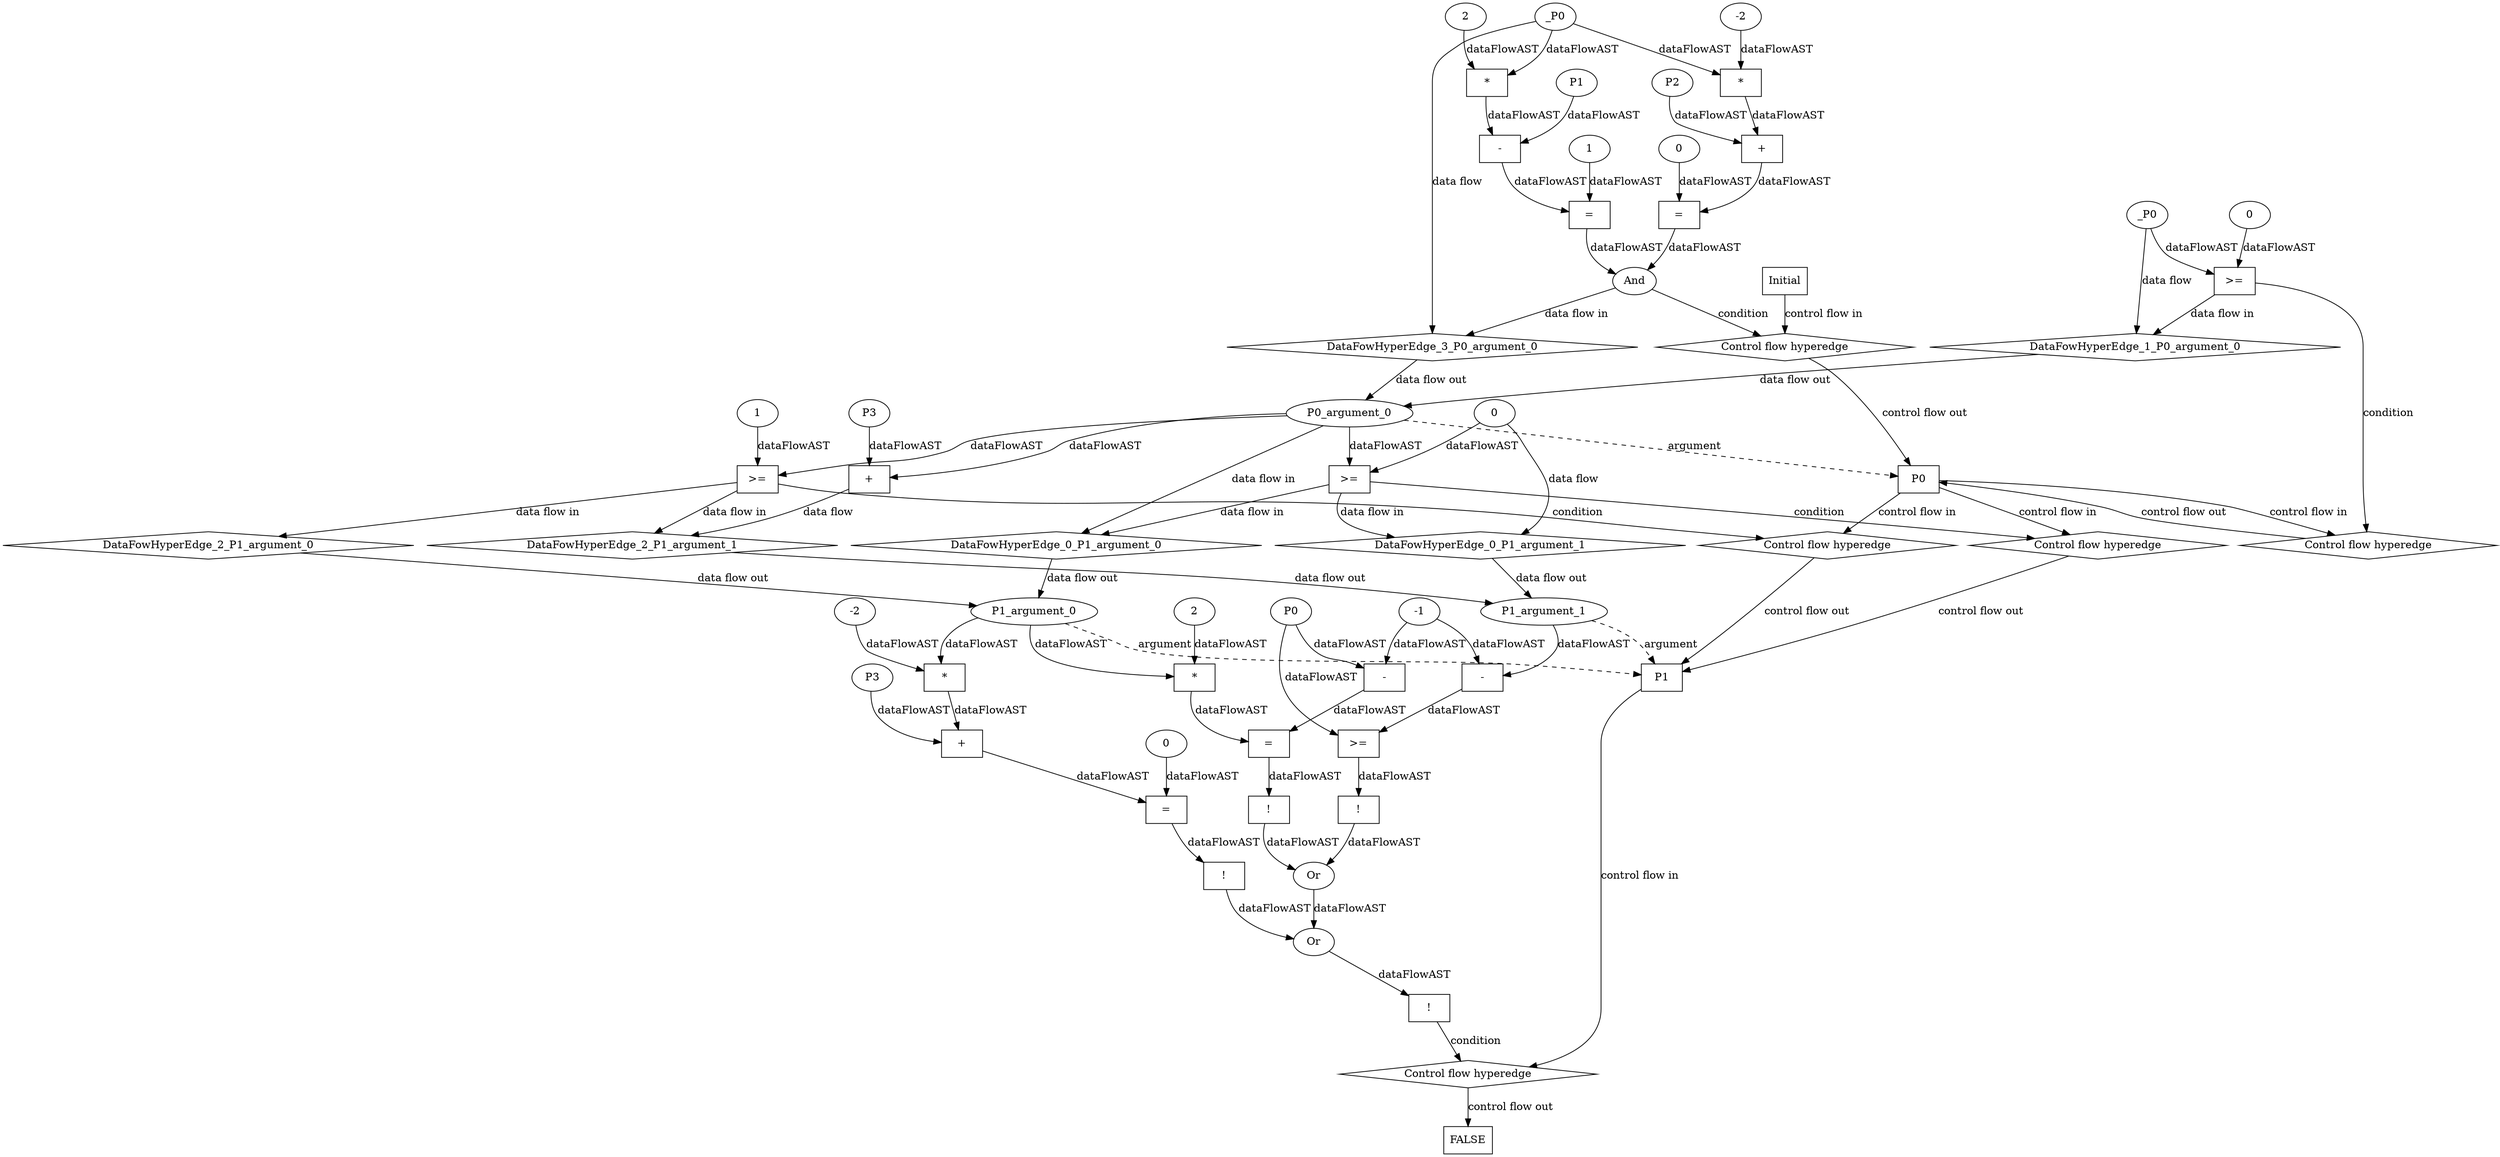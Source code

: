 digraph dag {
"P0" [label="P0" nodeName="P0" class=cfn  shape="rect"];
"P1" [label="P1" nodeName="P1" class=cfn  shape="rect"];
FALSE [label="FALSE" nodeName=FALSE class=cfn  shape="rect"];
Initial [label="Initial" nodeName=Initial class=cfn  shape="rect"];
ControlFowHyperEdge_0 [label="Control flow hyperedge" nodeName=ControlFowHyperEdge_0 class=controlFlowHyperEdge shape="diamond"];
"P0" -> ControlFowHyperEdge_0 [label="control flow in"]
ControlFowHyperEdge_0 -> "P1" [label="control flow out"]
ControlFowHyperEdge_1 [label="Control flow hyperedge" nodeName=ControlFowHyperEdge_1 class=controlFlowHyperEdge shape="diamond"];
"P0" -> ControlFowHyperEdge_1 [label="control flow in"]
ControlFowHyperEdge_1 -> "P0" [label="control flow out"]
ControlFowHyperEdge_2 [label="Control flow hyperedge" nodeName=ControlFowHyperEdge_2 class=controlFlowHyperEdge shape="diamond"];
"P0" -> ControlFowHyperEdge_2 [label="control flow in"]
ControlFowHyperEdge_2 -> "P1" [label="control flow out"]
ControlFowHyperEdge_3 [label="Control flow hyperedge" nodeName=ControlFowHyperEdge_3 class=controlFlowHyperEdge shape="diamond"];
"Initial" -> ControlFowHyperEdge_3 [label="control flow in"]
ControlFowHyperEdge_3 -> "P0" [label="control flow out"]
ControlFowHyperEdge_4 [label="Control flow hyperedge" nodeName=ControlFowHyperEdge_4 class=controlFlowHyperEdge shape="diamond"];
"P1" -> ControlFowHyperEdge_4 [label="control flow in"]
ControlFowHyperEdge_4 -> "FALSE" [label="control flow out"]
"P1_argument_0" [label="P1_argument_0" nodeName=argument0 class=argument  head="P1" shape="oval"];
"P1_argument_0" -> "P1"[label="argument" style="dashed"]
"P1_argument_1" [label="P1_argument_1" nodeName=argument1 class=argument  head="P1" shape="oval"];
"P1_argument_1" -> "P1"[label="argument" style="dashed"]
"P0_argument_0" [label="P0_argument_0" nodeName=argument0 class=argument  head="P0" shape="oval"];
"P0_argument_0" -> "P0"[label="argument" style="dashed"]

"xxxP1___P0_0xxxguard_0_node_0" [label=">=" nodeName="xxxP1___P0_0xxxguard_0_node_0" class=Operator  shape="rect"];
"xxxP1___P0_0xxxdataFlow_0_node_0" -> "xxxP1___P0_0xxxguard_0_node_0"[label="dataFlowAST"]
"P0_argument_0" -> "xxxP1___P0_0xxxguard_0_node_0"[label="dataFlowAST"]

"xxxP1___P0_0xxxguard_0_node_0" -> "ControlFowHyperEdge_0" [label="condition"];
"xxxP1___P0_0xxxdataFlow_0_node_0" [label="0" nodeName="xxxP1___P0_0xxxdataFlow_0_node_0" class=Literal ];

"xxxP1___P0_0xxxdataFlow_0_node_0" -> "DataFowHyperEdge_0_P1_argument_1" [label="data flow"];
"xxxP0___P0_1xxxguard_0_node_0" [label=">=" nodeName="xxxP0___P0_1xxxguard_0_node_0" class=Operator  shape="rect"];
"xxxP0___P0_1xxxguard_0_node_2" [label="0" nodeName="xxxP0___P0_1xxxguard_0_node_2" class=Literal ];
"xxxP0___P0_1xxxdataFlow_0_node_0" -> "xxxP0___P0_1xxxguard_0_node_0"[label="dataFlowAST"]
"xxxP0___P0_1xxxguard_0_node_2" -> "xxxP0___P0_1xxxguard_0_node_0"[label="dataFlowAST"]

"xxxP0___P0_1xxxguard_0_node_0" -> "ControlFowHyperEdge_1" [label="condition"];
"xxxP0___P0_1xxxdataFlow_0_node_0" [label="_P0" nodeName="xxxP0___P0_1xxxdataFlow_0_node_0" class=Constant ];

"xxxP0___P0_1xxxdataFlow_0_node_0" -> "DataFowHyperEdge_1_P0_argument_0" [label="data flow"];
"xxxP1___P0_2xxxguard_0_node_0" [label=">=" nodeName="xxxP1___P0_2xxxguard_0_node_0" class=Operator  shape="rect"];
"xxxP1___P0_2xxxguard_0_node_2" [label="1" nodeName="xxxP1___P0_2xxxguard_0_node_2" class=Literal ];
"P0_argument_0" -> "xxxP1___P0_2xxxguard_0_node_0"[label="dataFlowAST"]
"xxxP1___P0_2xxxguard_0_node_2" -> "xxxP1___P0_2xxxguard_0_node_0"[label="dataFlowAST"]

"xxxP1___P0_2xxxguard_0_node_0" -> "ControlFowHyperEdge_2" [label="condition"];
"xxxP1___P0_2xxxdataFlow_0_node_0" [label="+" nodeName="xxxP1___P0_2xxxdataFlow_0_node_0" class= Operator shape="rect"];
"xxxP1___P0_2xxxdataFlow_0_node_2" [label="P3" nodeName="xxxP1___P0_2xxxdataFlow_0_node_2" class=Constant ];
"P0_argument_0" -> "xxxP1___P0_2xxxdataFlow_0_node_0"[label="dataFlowAST"]
"xxxP1___P0_2xxxdataFlow_0_node_2" -> "xxxP1___P0_2xxxdataFlow_0_node_0"[label="dataFlowAST"]

"xxxP1___P0_2xxxdataFlow_0_node_0" -> "DataFowHyperEdge_2_P1_argument_1" [label="data flow"];
"xxxP0___Initial_3xxxguard_0_node_0" [label="And" nodeName="xxxP0___Initial_3xxxguard_0_node_0" class=Operator ];
"xxxP0___Initial_3xxxguard_0_node_1" [label="=" nodeName="xxxP0___Initial_3xxxguard_0_node_1" class=Operator  shape="rect"];
"xxxP0___Initial_3xxxguard_0_node_2" [label="-" nodeName="xxxP0___Initial_3xxxguard_0_node_2" class= Operator shape="rect"];
"xxxP0___Initial_3xxxguard_0_node_3" [label="*" nodeName="xxxP0___Initial_3xxxguard_0_node_3" class=Operator  shape="rect"];
"xxxP0___Initial_3xxxguard_0_node_4" [label="2" nodeName="xxxP0___Initial_3xxxguard_0_node_4" class=Coeff ];
"xxxP0___Initial_3xxxguard_0_node_6" [label="P1" nodeName="xxxP0___Initial_3xxxguard_0_node_6" class=Constant ];
"xxxP0___Initial_3xxxguard_0_node_7" [label="1" nodeName="xxxP0___Initial_3xxxguard_0_node_7" class=Literal ];
"xxxP0___Initial_3xxxguard_0_node_8" [label="=" nodeName="xxxP0___Initial_3xxxguard_0_node_8" class=Operator  shape="rect"];
"xxxP0___Initial_3xxxguard_0_node_9" [label="+" nodeName="xxxP0___Initial_3xxxguard_0_node_9" class= Operator shape="rect"];
"xxxP0___Initial_3xxxguard_0_node_10" [label="P2" nodeName="xxxP0___Initial_3xxxguard_0_node_10" class=Constant ];
"xxxP0___Initial_3xxxguard_0_node_11" [label="*" nodeName="xxxP0___Initial_3xxxguard_0_node_11" class=Operator  shape="rect"];
"xxxP0___Initial_3xxxguard_0_node_12" [label="-2" nodeName="xxxP0___Initial_3xxxguard_0_node_12" class=Coeff ];
"xxxP0___Initial_3xxxguard_0_node_14" [label="0" nodeName="xxxP0___Initial_3xxxguard_0_node_14" class=Literal ];
"xxxP0___Initial_3xxxguard_0_node_1" -> "xxxP0___Initial_3xxxguard_0_node_0"[label="dataFlowAST"]
"xxxP0___Initial_3xxxguard_0_node_8" -> "xxxP0___Initial_3xxxguard_0_node_0"[label="dataFlowAST"]
"xxxP0___Initial_3xxxguard_0_node_2" -> "xxxP0___Initial_3xxxguard_0_node_1"[label="dataFlowAST"]
"xxxP0___Initial_3xxxguard_0_node_7" -> "xxxP0___Initial_3xxxguard_0_node_1"[label="dataFlowAST"]
"xxxP0___Initial_3xxxguard_0_node_3" -> "xxxP0___Initial_3xxxguard_0_node_2"[label="dataFlowAST"]
"xxxP0___Initial_3xxxguard_0_node_6" -> "xxxP0___Initial_3xxxguard_0_node_2"[label="dataFlowAST"]
"xxxP0___Initial_3xxxguard_0_node_4" -> "xxxP0___Initial_3xxxguard_0_node_3"[label="dataFlowAST"]
"xxxP0___Initial_3xxxdataFlow_0_node_0" -> "xxxP0___Initial_3xxxguard_0_node_3"[label="dataFlowAST"]
"xxxP0___Initial_3xxxguard_0_node_9" -> "xxxP0___Initial_3xxxguard_0_node_8"[label="dataFlowAST"]
"xxxP0___Initial_3xxxguard_0_node_14" -> "xxxP0___Initial_3xxxguard_0_node_8"[label="dataFlowAST"]
"xxxP0___Initial_3xxxguard_0_node_10" -> "xxxP0___Initial_3xxxguard_0_node_9"[label="dataFlowAST"]
"xxxP0___Initial_3xxxguard_0_node_11" -> "xxxP0___Initial_3xxxguard_0_node_9"[label="dataFlowAST"]
"xxxP0___Initial_3xxxdataFlow_0_node_0" -> "xxxP0___Initial_3xxxguard_0_node_11"[label="dataFlowAST"]
"xxxP0___Initial_3xxxguard_0_node_12" -> "xxxP0___Initial_3xxxguard_0_node_11"[label="dataFlowAST"]

"xxxP0___Initial_3xxxguard_0_node_0" -> "ControlFowHyperEdge_3" [label="condition"];
"xxxP0___Initial_3xxxdataFlow_0_node_0" [label="_P0" nodeName="xxxP0___Initial_3xxxdataFlow_0_node_0" class=Constant ];

"xxxP0___Initial_3xxxdataFlow_0_node_0" -> "DataFowHyperEdge_3_P0_argument_0" [label="data flow"];
"xxxFALSE___P1_4xxxguard_0_node_0" [label="!" nodeName="xxxFALSE___P1_4xxxguard_0_node_0" class=Operator shape="rect"];
"xxxFALSE___P1_4xxxguard_0_node_1" [label="Or" nodeName="xxxFALSE___P1_4xxxguard_0_node_1" class=Operator ];
"xxxFALSE___P1_4xxxguard_0_node_2" [label="Or" nodeName="xxxFALSE___P1_4xxxguard_0_node_2" class=Operator ];
"xxxFALSE___P1_4xxxguard_0_node_3" [label="!" nodeName="xxxFALSE___P1_4xxxguard_0_node_3" class=Operator shape="rect"];
"xxxFALSE___P1_4xxxguard_0_node_4" [label=">=" nodeName="xxxFALSE___P1_4xxxguard_0_node_4" class=Operator  shape="rect"];
"xxxFALSE___P1_4xxxguard_0_node_5" [label="P0" nodeName="xxxFALSE___P1_4xxxguard_0_node_5" class=Constant ];
"xxxFALSE___P1_4xxxguard_0_node_6" [label="-" nodeName="xxxFALSE___P1_4xxxguard_0_node_6" class= Operator shape="rect"];
"xxxFALSE___P1_4xxxguard_0_node_8" [label="-1" nodeName="xxxFALSE___P1_4xxxguard_0_node_8" class=Literal ];
"xxxFALSE___P1_4xxxguard_0_node_9" [label="!" nodeName="xxxFALSE___P1_4xxxguard_0_node_9" class=Operator shape="rect"];
"xxxFALSE___P1_4xxxguard_0_node_10" [label="=" nodeName="xxxFALSE___P1_4xxxguard_0_node_10" class=Operator  shape="rect"];
"xxxFALSE___P1_4xxxguard_0_node_11" [label="*" nodeName="xxxFALSE___P1_4xxxguard_0_node_11" class=Operator  shape="rect"];
"xxxFALSE___P1_4xxxguard_0_node_12" [label="2" nodeName="xxxFALSE___P1_4xxxguard_0_node_12" class=Coeff ];
"xxxFALSE___P1_4xxxguard_0_node_14" [label="-" nodeName="xxxFALSE___P1_4xxxguard_0_node_14" class= Operator shape="rect"];
"xxxFALSE___P1_4xxxguard_0_node_17" [label="!" nodeName="xxxFALSE___P1_4xxxguard_0_node_17" class=Operator shape="rect"];
"xxxFALSE___P1_4xxxguard_0_node_18" [label="=" nodeName="xxxFALSE___P1_4xxxguard_0_node_18" class=Operator  shape="rect"];
"xxxFALSE___P1_4xxxguard_0_node_19" [label="+" nodeName="xxxFALSE___P1_4xxxguard_0_node_19" class= Operator shape="rect"];
"xxxFALSE___P1_4xxxguard_0_node_20" [label="P3" nodeName="xxxFALSE___P1_4xxxguard_0_node_20" class=Constant ];
"xxxFALSE___P1_4xxxguard_0_node_21" [label="*" nodeName="xxxFALSE___P1_4xxxguard_0_node_21" class=Operator  shape="rect"];
"xxxFALSE___P1_4xxxguard_0_node_22" [label="-2" nodeName="xxxFALSE___P1_4xxxguard_0_node_22" class=Coeff ];
"xxxFALSE___P1_4xxxguard_0_node_24" [label="0" nodeName="xxxFALSE___P1_4xxxguard_0_node_24" class=Literal ];
"xxxFALSE___P1_4xxxguard_0_node_1" -> "xxxFALSE___P1_4xxxguard_0_node_0"[label="dataFlowAST"]
"xxxFALSE___P1_4xxxguard_0_node_2" -> "xxxFALSE___P1_4xxxguard_0_node_1"[label="dataFlowAST"]
"xxxFALSE___P1_4xxxguard_0_node_17" -> "xxxFALSE___P1_4xxxguard_0_node_1"[label="dataFlowAST"]
"xxxFALSE___P1_4xxxguard_0_node_3" -> "xxxFALSE___P1_4xxxguard_0_node_2"[label="dataFlowAST"]
"xxxFALSE___P1_4xxxguard_0_node_9" -> "xxxFALSE___P1_4xxxguard_0_node_2"[label="dataFlowAST"]
"xxxFALSE___P1_4xxxguard_0_node_4" -> "xxxFALSE___P1_4xxxguard_0_node_3"[label="dataFlowAST"]
"xxxFALSE___P1_4xxxguard_0_node_5" -> "xxxFALSE___P1_4xxxguard_0_node_4"[label="dataFlowAST"]
"xxxFALSE___P1_4xxxguard_0_node_6" -> "xxxFALSE___P1_4xxxguard_0_node_4"[label="dataFlowAST"]
"P1_argument_1" -> "xxxFALSE___P1_4xxxguard_0_node_6"[label="dataFlowAST"]
"xxxFALSE___P1_4xxxguard_0_node_8" -> "xxxFALSE___P1_4xxxguard_0_node_6"[label="dataFlowAST"]
"xxxFALSE___P1_4xxxguard_0_node_10" -> "xxxFALSE___P1_4xxxguard_0_node_9"[label="dataFlowAST"]
"xxxFALSE___P1_4xxxguard_0_node_11" -> "xxxFALSE___P1_4xxxguard_0_node_10"[label="dataFlowAST"]
"xxxFALSE___P1_4xxxguard_0_node_14" -> "xxxFALSE___P1_4xxxguard_0_node_10"[label="dataFlowAST"]
"xxxFALSE___P1_4xxxguard_0_node_12" -> "xxxFALSE___P1_4xxxguard_0_node_11"[label="dataFlowAST"]
"P1_argument_0" -> "xxxFALSE___P1_4xxxguard_0_node_11"[label="dataFlowAST"]
"xxxFALSE___P1_4xxxguard_0_node_5" -> "xxxFALSE___P1_4xxxguard_0_node_14"[label="dataFlowAST"]
"xxxFALSE___P1_4xxxguard_0_node_8" -> "xxxFALSE___P1_4xxxguard_0_node_14"[label="dataFlowAST"]
"xxxFALSE___P1_4xxxguard_0_node_18" -> "xxxFALSE___P1_4xxxguard_0_node_17"[label="dataFlowAST"]
"xxxFALSE___P1_4xxxguard_0_node_19" -> "xxxFALSE___P1_4xxxguard_0_node_18"[label="dataFlowAST"]
"xxxFALSE___P1_4xxxguard_0_node_24" -> "xxxFALSE___P1_4xxxguard_0_node_18"[label="dataFlowAST"]
"xxxFALSE___P1_4xxxguard_0_node_20" -> "xxxFALSE___P1_4xxxguard_0_node_19"[label="dataFlowAST"]
"xxxFALSE___P1_4xxxguard_0_node_21" -> "xxxFALSE___P1_4xxxguard_0_node_19"[label="dataFlowAST"]
"P1_argument_0" -> "xxxFALSE___P1_4xxxguard_0_node_21"[label="dataFlowAST"]
"xxxFALSE___P1_4xxxguard_0_node_22" -> "xxxFALSE___P1_4xxxguard_0_node_21"[label="dataFlowAST"]

"xxxFALSE___P1_4xxxguard_0_node_0" -> "ControlFowHyperEdge_4" [label="condition"];
"DataFowHyperEdge_0_P1_argument_0" [label="DataFowHyperEdge_0_P1_argument_0" nodeName="DataFowHyperEdge_0_P1_argument_0" class=DataFlowHyperedge shape="diamond"];
"DataFowHyperEdge_0_P1_argument_0" -> "P1_argument_0"[label="data flow out"]
"xxxP1___P0_0xxxguard_0_node_0" -> "DataFowHyperEdge_0_P1_argument_0"[label="data flow in"]
"DataFowHyperEdge_0_P1_argument_1" [label="DataFowHyperEdge_0_P1_argument_1" nodeName="DataFowHyperEdge_0_P1_argument_1" class=DataFlowHyperedge shape="diamond"];
"DataFowHyperEdge_0_P1_argument_1" -> "P1_argument_1"[label="data flow out"]
"xxxP1___P0_0xxxguard_0_node_0" -> "DataFowHyperEdge_0_P1_argument_1"[label="data flow in"]
"DataFowHyperEdge_1_P0_argument_0" [label="DataFowHyperEdge_1_P0_argument_0" nodeName="DataFowHyperEdge_1_P0_argument_0" class=DataFlowHyperedge shape="diamond"];
"DataFowHyperEdge_1_P0_argument_0" -> "P0_argument_0"[label="data flow out"]
"xxxP0___P0_1xxxguard_0_node_0" -> "DataFowHyperEdge_1_P0_argument_0"[label="data flow in"]
"DataFowHyperEdge_2_P1_argument_0" [label="DataFowHyperEdge_2_P1_argument_0" nodeName="DataFowHyperEdge_2_P1_argument_0" class=DataFlowHyperedge shape="diamond"];
"DataFowHyperEdge_2_P1_argument_0" -> "P1_argument_0"[label="data flow out"]
"xxxP1___P0_2xxxguard_0_node_0" -> "DataFowHyperEdge_2_P1_argument_0"[label="data flow in"]
"DataFowHyperEdge_2_P1_argument_1" [label="DataFowHyperEdge_2_P1_argument_1" nodeName="DataFowHyperEdge_2_P1_argument_1" class=DataFlowHyperedge shape="diamond"];
"DataFowHyperEdge_2_P1_argument_1" -> "P1_argument_1"[label="data flow out"]
"xxxP1___P0_2xxxguard_0_node_0" -> "DataFowHyperEdge_2_P1_argument_1"[label="data flow in"]
"DataFowHyperEdge_3_P0_argument_0" [label="DataFowHyperEdge_3_P0_argument_0" nodeName="DataFowHyperEdge_3_P0_argument_0" class=DataFlowHyperedge shape="diamond"];
"DataFowHyperEdge_3_P0_argument_0" -> "P0_argument_0"[label="data flow out"]
"xxxP0___Initial_3xxxguard_0_node_0" -> "DataFowHyperEdge_3_P0_argument_0"[label="data flow in"]
"P0_argument_0" -> "DataFowHyperEdge_0_P1_argument_0"[label="data flow in"]




}
